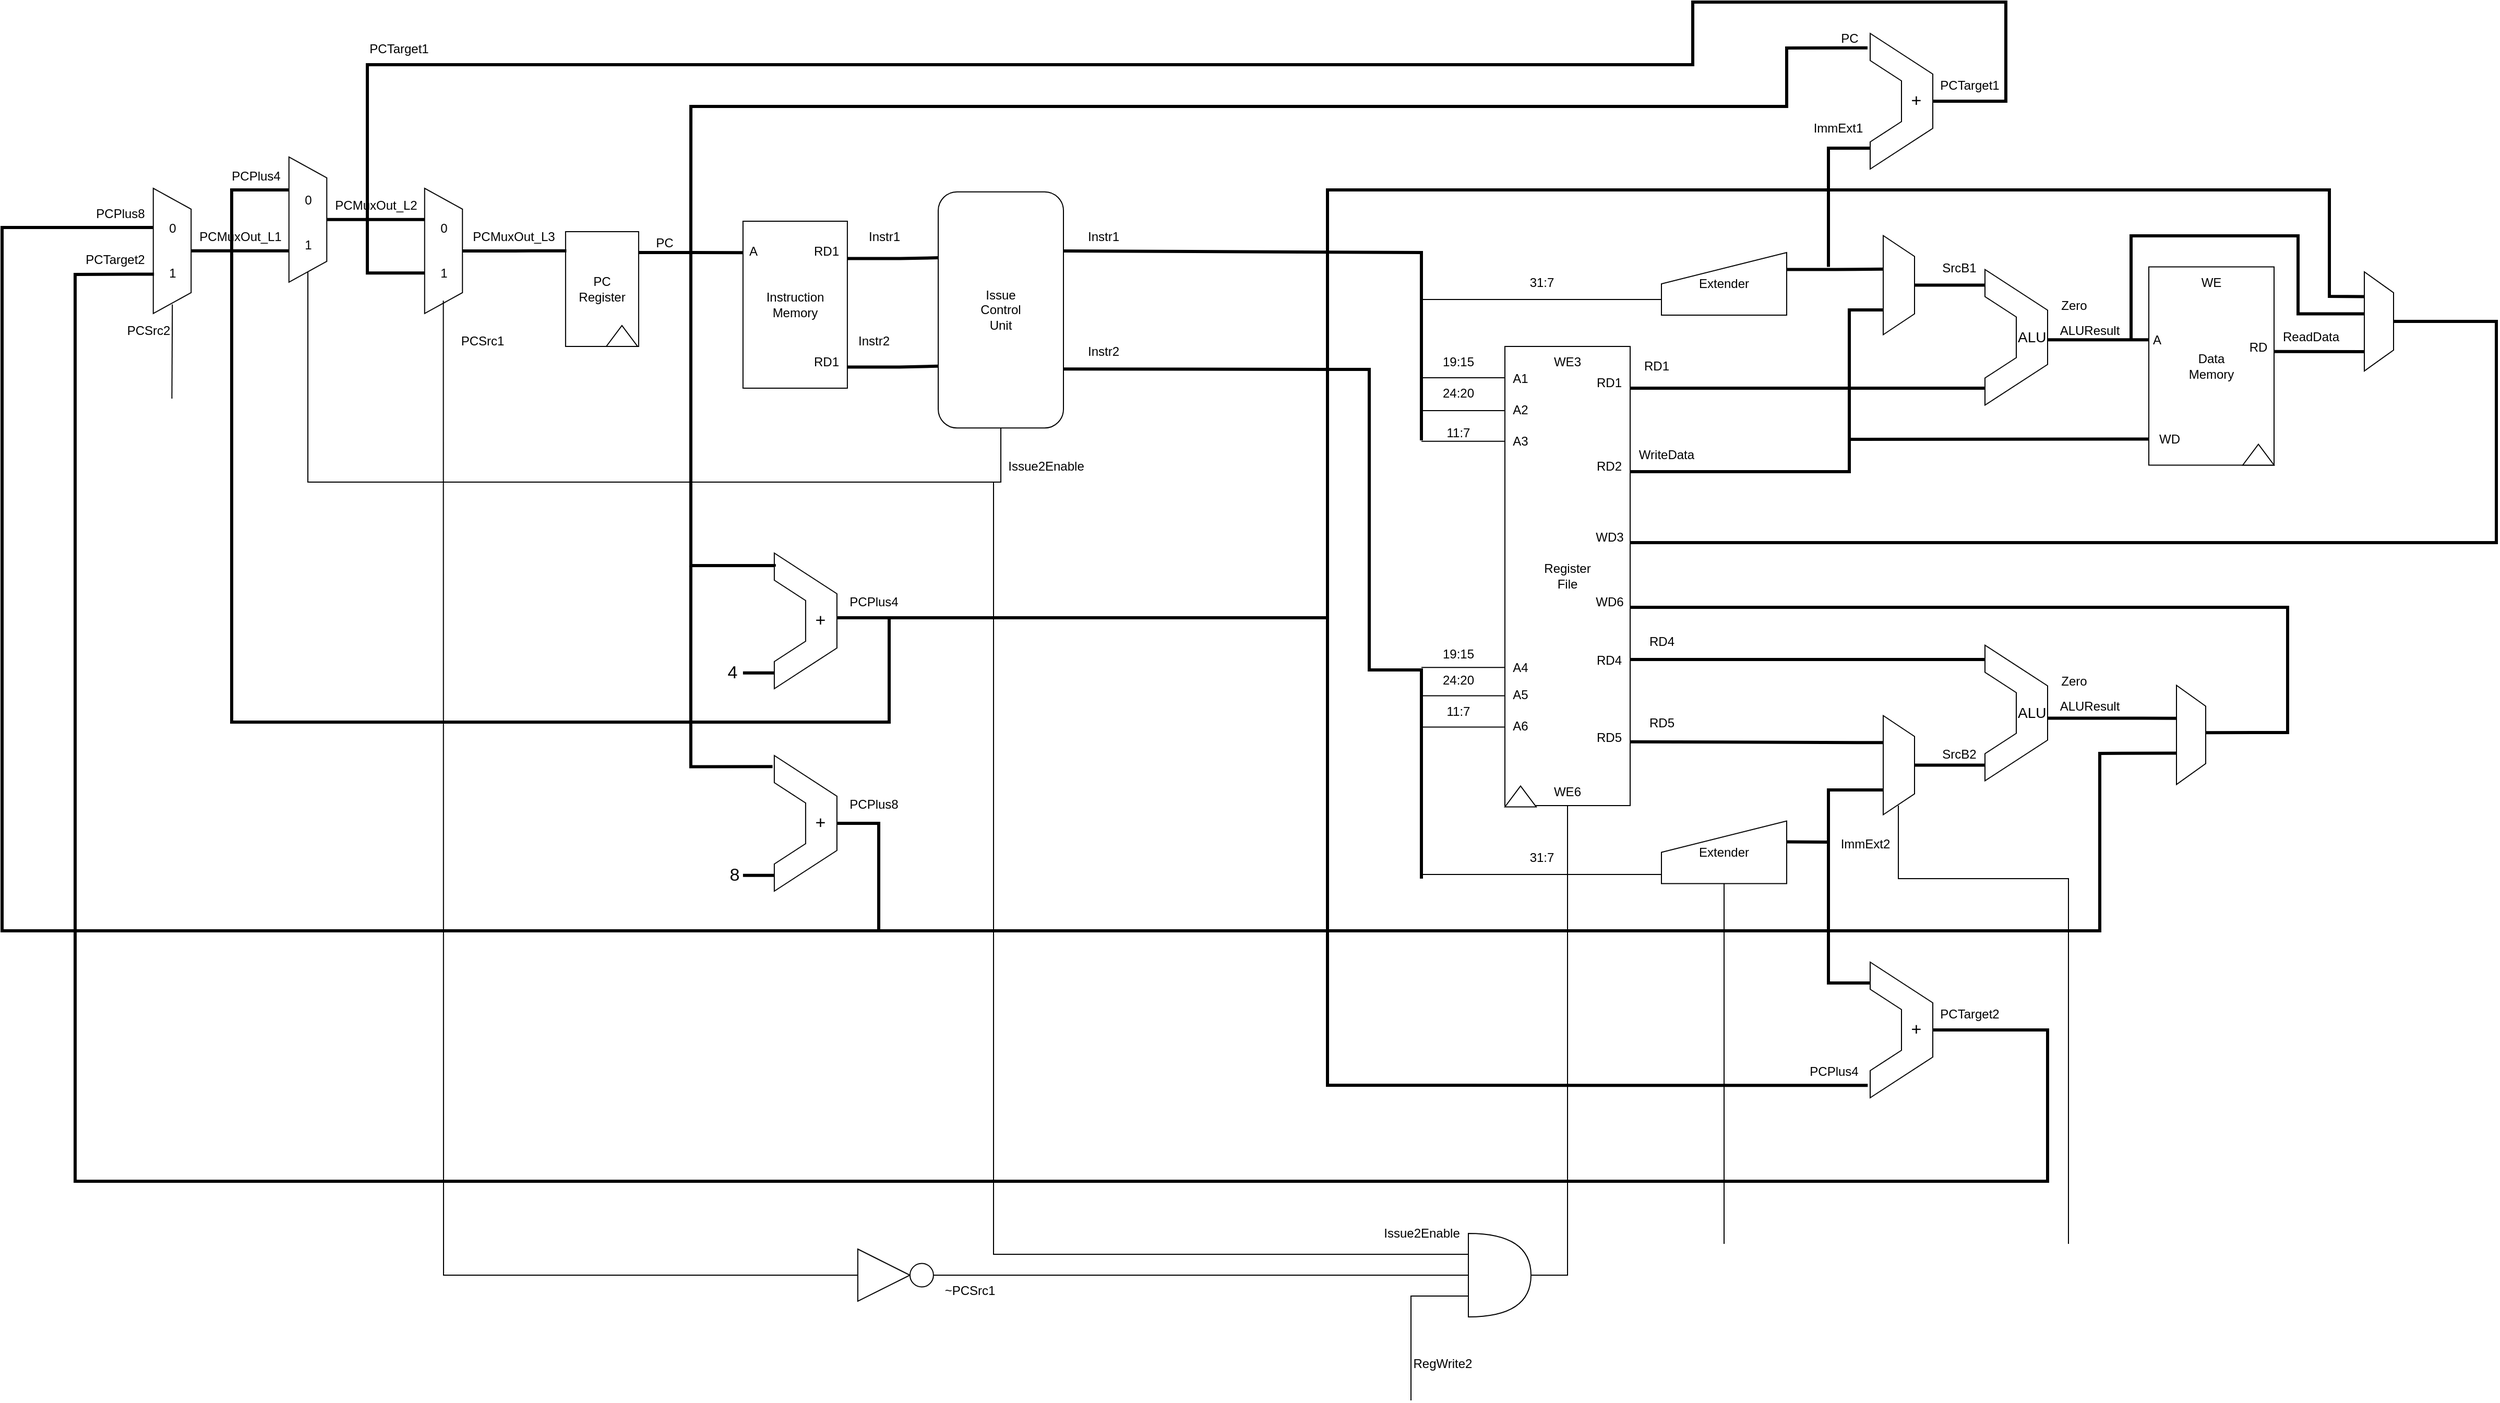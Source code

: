 <mxfile version="23.0.1" type="device">
  <diagram name="Page-1" id="-d8JDkyyJbdP6G4lQLtd">
    <mxGraphModel dx="5244" dy="1610" grid="1" gridSize="10" guides="1" tooltips="1" connect="1" arrows="1" fold="1" page="1" pageScale="1" pageWidth="827" pageHeight="1169" math="0" shadow="0">
      <root>
        <mxCell id="0" />
        <mxCell id="1" parent="0" />
        <mxCell id="pqKyCdqcijLwKparUM79-2" value="Instruction&lt;br style=&quot;border-color: var(--border-color);&quot;&gt;Memory" style="rounded=0;whiteSpace=wrap;html=1;movable=1;resizable=1;rotatable=1;deletable=1;editable=1;locked=0;connectable=1;" parent="1" vertex="1">
          <mxGeometry x="-600.06" y="270" width="100" height="160" as="geometry" />
        </mxCell>
        <mxCell id="pqKyCdqcijLwKparUM79-14" value="&lt;font style=&quot;font-size: 17px;&quot;&gt;&amp;nbsp; &amp;nbsp; &amp;nbsp; +&lt;/font&gt;" style="shape=stencil(tZXRjoIwEEW/pq+bQsPq6wb1PyqOS2NtSdvV3b93oGCs0I0IJISkc7mHIb1DCcttySsgKS0J25A0TSjFO66vT2tuKyicL164EXwvwSvWGX2Cqzi4liFUCUa4WmVbQr/wmfpieaGVQojQygbKg44wLhR66a+Hta//C1YV8s/gwLRNNtXd68yPbAFqskSnIbPre95OZ6KGvSaL7NQ81ORNJsuxEgsxy/e8OH0b/aMOfVdUO2oDA8JdFlL6AYt9YMXruesJnXzWF/h/moawnVsK9eC+/wxaP5sKWI0FPGWMTvOvx9qz0P+ZTfOzsf7Q/sL+FVLbaHKwHgkPHguDmWs8vcQ2VX+ONIUb);whiteSpace=wrap;html=1;" parent="1" vertex="1">
          <mxGeometry x="-570.06" y="588" width="60" height="130" as="geometry" />
        </mxCell>
        <mxCell id="pqKyCdqcijLwKparUM79-19" value="" style="group" parent="1" vertex="1" connectable="0">
          <mxGeometry x="-770.06" y="280" width="70" height="120" as="geometry" />
        </mxCell>
        <mxCell id="pqKyCdqcijLwKparUM79-4" value="PC&lt;br&gt;Register" style="rounded=0;whiteSpace=wrap;html=1;movable=1;resizable=1;rotatable=1;deletable=1;editable=1;locked=0;connectable=1;" parent="pqKyCdqcijLwKparUM79-19" vertex="1">
          <mxGeometry width="70" height="110" as="geometry" />
        </mxCell>
        <mxCell id="6ZzgKOErrP5oYCzK0KQO-4" value="" style="triangle;whiteSpace=wrap;html=1;rotation=-90;" parent="pqKyCdqcijLwKparUM79-19" vertex="1">
          <mxGeometry x="44" y="85" width="20" height="30" as="geometry" />
        </mxCell>
        <mxCell id="pqKyCdqcijLwKparUM79-21" value="" style="edgeStyle=segmentEdgeStyle;endArrow=none;html=1;curved=0;rounded=0;endSize=8;startSize=8;endFill=0;strokeWidth=3;entryX=0;entryY=0.1;entryDx=0;entryDy=0;entryPerimeter=0;" parent="1" target="pqKyCdqcijLwKparUM79-14" edge="1">
          <mxGeometry width="50" height="50" relative="1" as="geometry">
            <mxPoint x="-700.06" y="300" as="sourcePoint" />
            <mxPoint x="-580.06" y="480" as="targetPoint" />
            <Array as="points">
              <mxPoint x="-700.06" y="300" />
              <mxPoint x="-650.06" y="300" />
              <mxPoint x="-650.06" y="600" />
              <mxPoint x="-570.06" y="600" />
            </Array>
          </mxGeometry>
        </mxCell>
        <mxCell id="pqKyCdqcijLwKparUM79-23" value="&lt;font style=&quot;font-size: 17px;&quot;&gt;4&lt;/font&gt;" style="text;html=1;strokeColor=none;fillColor=none;align=center;verticalAlign=middle;whiteSpace=wrap;rounded=0;" parent="1" vertex="1">
          <mxGeometry x="-640.06" y="688" width="60" height="30" as="geometry" />
        </mxCell>
        <mxCell id="pqKyCdqcijLwKparUM79-25" value="" style="edgeStyle=segmentEdgeStyle;endArrow=none;html=1;curved=0;rounded=0;endSize=8;startSize=8;endFill=0;strokeWidth=3;" parent="1" edge="1">
          <mxGeometry width="50" height="50" relative="1" as="geometry">
            <mxPoint x="-600.06" y="702.86" as="sourcePoint" />
            <mxPoint x="-570.06" y="702.86" as="targetPoint" />
            <Array as="points">
              <mxPoint x="-570.06" y="702.86" />
            </Array>
          </mxGeometry>
        </mxCell>
        <mxCell id="pqKyCdqcijLwKparUM79-33" value="" style="edgeStyle=segmentEdgeStyle;endArrow=none;html=1;curved=0;rounded=0;endSize=8;startSize=8;strokeWidth=3;endFill=0;entryX=0.067;entryY=0.177;entryDx=0;entryDy=0;entryPerimeter=0;" parent="1" source="pqKyCdqcijLwKparUM79-14" target="kmD2kSmIw5DQ0OwgYXNQ-9" edge="1">
          <mxGeometry width="50" height="50" relative="1" as="geometry">
            <mxPoint x="-510.06" y="588" as="sourcePoint" />
            <mxPoint x="-1090" y="240" as="targetPoint" />
            <Array as="points">
              <mxPoint x="-460" y="650" />
              <mxPoint x="-460" y="750" />
              <mxPoint x="-1090" y="750" />
              <mxPoint x="-1090" y="240" />
            </Array>
          </mxGeometry>
        </mxCell>
        <mxCell id="pqKyCdqcijLwKparUM79-35" value="PCPlus4" style="text;html=1;align=center;verticalAlign=middle;resizable=0;points=[];autosize=1;strokeColor=none;fillColor=none;" parent="1" vertex="1">
          <mxGeometry x="-510.06" y="620" width="70" height="30" as="geometry" />
        </mxCell>
        <mxCell id="pqKyCdqcijLwKparUM79-66" value="" style="endArrow=none;html=1;rounded=0;edgeStyle=orthogonalEdgeStyle;entryX=0;entryY=0.188;entryDx=0;entryDy=0;entryPerimeter=0;strokeWidth=3;endFill=0;" parent="1" target="pqKyCdqcijLwKparUM79-2" edge="1">
          <mxGeometry width="50" height="50" relative="1" as="geometry">
            <mxPoint x="-650.06" y="300" as="sourcePoint" />
            <mxPoint x="-600.06" y="250" as="targetPoint" />
            <Array as="points">
              <mxPoint x="-600.06" y="300" />
            </Array>
          </mxGeometry>
        </mxCell>
        <mxCell id="pqKyCdqcijLwKparUM79-67" value="A" style="text;html=1;strokeColor=none;fillColor=none;align=center;verticalAlign=middle;whiteSpace=wrap;rounded=0;" parent="1" vertex="1">
          <mxGeometry x="-600.06" y="283.75" width="20" height="30" as="geometry" />
        </mxCell>
        <mxCell id="pqKyCdqcijLwKparUM79-70" value="RD1" style="text;html=1;strokeColor=none;fillColor=none;align=center;verticalAlign=middle;whiteSpace=wrap;rounded=0;" parent="1" vertex="1">
          <mxGeometry x="-540.06" y="283.75" width="40" height="30" as="geometry" />
        </mxCell>
        <mxCell id="pqKyCdqcijLwKparUM79-72" value="Instr1" style="text;html=1;align=center;verticalAlign=middle;resizable=0;points=[];autosize=1;strokeColor=none;fillColor=none;" parent="1" vertex="1">
          <mxGeometry x="-490.06" y="270" width="50" height="30" as="geometry" />
        </mxCell>
        <mxCell id="pqKyCdqcijLwKparUM79-15" value="PC" style="text;html=1;strokeColor=none;fillColor=none;align=center;verticalAlign=middle;whiteSpace=wrap;rounded=0;movable=1;resizable=1;rotatable=1;deletable=1;editable=1;locked=0;connectable=1;" parent="1" vertex="1">
          <mxGeometry x="-690.06" y="276.25" width="30" height="30" as="geometry" />
        </mxCell>
        <mxCell id="mD6Y1HiL43RDxldO9E73-1" value="&lt;font style=&quot;font-size: 17px;&quot;&gt;&amp;nbsp; &amp;nbsp; &amp;nbsp; +&lt;/font&gt;" style="shape=stencil(tZXRjoIwEEW/pq+bQsPq6wb1PyqOS2NtSdvV3b93oGCs0I0IJISkc7mHIb1DCcttySsgKS0J25A0TSjFO66vT2tuKyicL164EXwvwSvWGX2Cqzi4liFUCUa4WmVbQr/wmfpieaGVQojQygbKg44wLhR66a+Hta//C1YV8s/gwLRNNtXd68yPbAFqskSnIbPre95OZ6KGvSaL7NQ81ORNJsuxEgsxy/e8OH0b/aMOfVdUO2oDA8JdFlL6AYt9YMXruesJnXzWF/h/moawnVsK9eC+/wxaP5sKWI0FPGWMTvOvx9qz0P+ZTfOzsf7Q/sL+FVLbaHKwHgkPHguDmWs8vcQ2VX+ONIUb);whiteSpace=wrap;html=1;" parent="1" vertex="1">
          <mxGeometry x="-570.06" y="782" width="60" height="130" as="geometry" />
        </mxCell>
        <mxCell id="mD6Y1HiL43RDxldO9E73-2" value="" style="edgeStyle=segmentEdgeStyle;endArrow=none;html=1;curved=0;rounded=0;endSize=8;startSize=8;endFill=0;strokeWidth=3;" parent="1" edge="1">
          <mxGeometry width="50" height="50" relative="1" as="geometry">
            <mxPoint x="-600.06" y="896.86" as="sourcePoint" />
            <mxPoint x="-570.06" y="896.86" as="targetPoint" />
            <Array as="points">
              <mxPoint x="-570.06" y="896.86" />
            </Array>
          </mxGeometry>
        </mxCell>
        <mxCell id="mD6Y1HiL43RDxldO9E73-3" value="PCPlus8" style="text;html=1;align=center;verticalAlign=middle;resizable=0;points=[];autosize=1;strokeColor=none;fillColor=none;" parent="1" vertex="1">
          <mxGeometry x="-510.06" y="814" width="70" height="30" as="geometry" />
        </mxCell>
        <mxCell id="mD6Y1HiL43RDxldO9E73-4" value="&lt;font style=&quot;font-size: 17px;&quot;&gt;8&lt;br&gt;&lt;/font&gt;" style="text;html=1;strokeColor=none;fillColor=none;align=center;verticalAlign=middle;whiteSpace=wrap;rounded=0;" parent="1" vertex="1">
          <mxGeometry x="-638.06" y="882" width="60" height="30" as="geometry" />
        </mxCell>
        <mxCell id="mD6Y1HiL43RDxldO9E73-5" value="" style="endArrow=none;html=1;rounded=0;edgeStyle=orthogonalEdgeStyle;exitX=1;exitY=0.5;exitDx=0;exitDy=0;strokeWidth=3;endFill=0;entryX=-0.083;entryY=0.482;entryDx=0;entryDy=0;entryPerimeter=0;" parent="1" source="mD6Y1HiL43RDxldO9E73-1" target="kmD2kSmIw5DQ0OwgYXNQ-11" edge="1">
          <mxGeometry width="50" height="50" relative="1" as="geometry">
            <mxPoint x="-460.06" y="940" as="sourcePoint" />
            <mxPoint x="-960" y="560" as="targetPoint" />
            <Array as="points">
              <mxPoint x="-470" y="847" />
              <mxPoint x="-470" y="950" />
              <mxPoint x="-1310" y="950" />
              <mxPoint x="-1310" y="276" />
            </Array>
          </mxGeometry>
        </mxCell>
        <mxCell id="mD6Y1HiL43RDxldO9E73-6" value="" style="endArrow=none;html=1;rounded=0;edgeStyle=orthogonalEdgeStyle;entryX=-0.028;entryY=0.082;entryDx=0;entryDy=0;entryPerimeter=0;endFill=0;strokeWidth=3;" parent="1" target="mD6Y1HiL43RDxldO9E73-1" edge="1">
          <mxGeometry width="50" height="50" relative="1" as="geometry">
            <mxPoint x="-650.06" y="600" as="sourcePoint" />
            <mxPoint x="-660.56" y="650" as="targetPoint" />
            <Array as="points">
              <mxPoint x="-650.06" y="701" />
              <mxPoint x="-650.06" y="793" />
            </Array>
          </mxGeometry>
        </mxCell>
        <mxCell id="mD6Y1HiL43RDxldO9E73-10" value="RD1" style="text;html=1;strokeColor=none;fillColor=none;align=center;verticalAlign=middle;whiteSpace=wrap;rounded=0;" parent="1" vertex="1">
          <mxGeometry x="-540.06" y="390" width="40" height="30" as="geometry" />
        </mxCell>
        <mxCell id="mD6Y1HiL43RDxldO9E73-11" value="Issue&lt;br&gt;Control&lt;br&gt;Unit" style="rounded=1;whiteSpace=wrap;html=1;" parent="1" vertex="1">
          <mxGeometry x="-413" y="241.88" width="120" height="226.25" as="geometry" />
        </mxCell>
        <mxCell id="mD6Y1HiL43RDxldO9E73-12" value="" style="endArrow=none;html=1;rounded=0;edgeStyle=orthogonalEdgeStyle;endFill=0;strokeWidth=3;exitX=1;exitY=0.5;exitDx=0;exitDy=0;entryX=-0.091;entryY=0.476;entryDx=0;entryDy=0;entryPerimeter=0;" parent="1" source="McoKHCdC2h_daNFeaJf2-11" target="kmD2kSmIw5DQ0OwgYXNQ-8" edge="1">
          <mxGeometry width="50" height="50" relative="1" as="geometry">
            <mxPoint x="-80" y="120" as="sourcePoint" />
            <mxPoint x="-960" y="120" as="targetPoint" />
            <Array as="points">
              <mxPoint x="610" y="155" />
              <mxPoint x="610" y="60" />
              <mxPoint x="310" y="60" />
              <mxPoint x="310" y="120" />
              <mxPoint x="-960" y="120" />
              <mxPoint x="-960" y="320" />
            </Array>
          </mxGeometry>
        </mxCell>
        <mxCell id="mD6Y1HiL43RDxldO9E73-14" value="Instr2" style="text;html=1;align=center;verticalAlign=middle;resizable=0;points=[];autosize=1;strokeColor=none;fillColor=none;" parent="1" vertex="1">
          <mxGeometry x="-500.06" y="370" width="50" height="30" as="geometry" />
        </mxCell>
        <mxCell id="mD6Y1HiL43RDxldO9E73-15" value="" style="endArrow=none;html=1;rounded=0;edgeStyle=orthogonalEdgeStyle;entryX=-0.004;entryY=0.738;entryDx=0;entryDy=0;entryPerimeter=0;strokeWidth=3;endFill=0;" parent="1" target="mD6Y1HiL43RDxldO9E73-11" edge="1">
          <mxGeometry width="50" height="50" relative="1" as="geometry">
            <mxPoint x="-500.54" y="409.76" as="sourcePoint" />
            <mxPoint x="-450.54" y="359.76" as="targetPoint" />
            <Array as="points">
              <mxPoint x="-450" y="410" />
            </Array>
          </mxGeometry>
        </mxCell>
        <mxCell id="mD6Y1HiL43RDxldO9E73-16" value="" style="endArrow=none;html=1;rounded=0;edgeStyle=orthogonalEdgeStyle;entryX=-0.004;entryY=0.738;entryDx=0;entryDy=0;entryPerimeter=0;strokeWidth=3;endFill=0;" parent="1" edge="1">
          <mxGeometry width="50" height="50" relative="1" as="geometry">
            <mxPoint x="-500.06" y="305.76" as="sourcePoint" />
            <mxPoint x="-412.52" y="305" as="targetPoint" />
            <Array as="points">
              <mxPoint x="-449.52" y="306" />
            </Array>
          </mxGeometry>
        </mxCell>
        <mxCell id="mD6Y1HiL43RDxldO9E73-25" value="Register&lt;br&gt;File" style="rounded=0;whiteSpace=wrap;html=1;" parent="1" vertex="1">
          <mxGeometry x="130" y="390" width="120" height="440" as="geometry" />
        </mxCell>
        <mxCell id="mD6Y1HiL43RDxldO9E73-26" value="" style="triangle;whiteSpace=wrap;html=1;rotation=-90;" parent="1" vertex="1">
          <mxGeometry x="135" y="806.25" width="20" height="30" as="geometry" />
        </mxCell>
        <mxCell id="mD6Y1HiL43RDxldO9E73-27" value="RD1" style="text;html=1;strokeColor=none;fillColor=none;align=center;verticalAlign=middle;whiteSpace=wrap;rounded=0;" parent="1" vertex="1">
          <mxGeometry x="205" y="410" width="50" height="30" as="geometry" />
        </mxCell>
        <mxCell id="mD6Y1HiL43RDxldO9E73-28" value="RD2" style="text;html=1;strokeColor=none;fillColor=none;align=center;verticalAlign=middle;whiteSpace=wrap;rounded=0;" parent="1" vertex="1">
          <mxGeometry x="205" y="490" width="50" height="30" as="geometry" />
        </mxCell>
        <mxCell id="mD6Y1HiL43RDxldO9E73-29" value="WE3" style="text;html=1;strokeColor=none;fillColor=none;align=center;verticalAlign=middle;whiteSpace=wrap;rounded=0;" parent="1" vertex="1">
          <mxGeometry x="160" y="390" width="60" height="30" as="geometry" />
        </mxCell>
        <mxCell id="mD6Y1HiL43RDxldO9E73-30" value="A1" style="text;html=1;strokeColor=none;fillColor=none;align=center;verticalAlign=middle;whiteSpace=wrap;rounded=0;" parent="1" vertex="1">
          <mxGeometry x="130" y="406" width="30" height="30" as="geometry" />
        </mxCell>
        <mxCell id="mD6Y1HiL43RDxldO9E73-31" value="A2" style="text;html=1;strokeColor=none;fillColor=none;align=center;verticalAlign=middle;whiteSpace=wrap;rounded=0;" parent="1" vertex="1">
          <mxGeometry x="130" y="436" width="30" height="30" as="geometry" />
        </mxCell>
        <mxCell id="mD6Y1HiL43RDxldO9E73-32" value="A3" style="text;html=1;strokeColor=none;fillColor=none;align=center;verticalAlign=middle;whiteSpace=wrap;rounded=0;" parent="1" vertex="1">
          <mxGeometry x="130" y="466" width="30" height="30" as="geometry" />
        </mxCell>
        <mxCell id="mD6Y1HiL43RDxldO9E73-33" value="A4" style="text;html=1;strokeColor=none;fillColor=none;align=center;verticalAlign=middle;whiteSpace=wrap;rounded=0;" parent="1" vertex="1">
          <mxGeometry x="130" y="682.88" width="30" height="30" as="geometry" />
        </mxCell>
        <mxCell id="mD6Y1HiL43RDxldO9E73-34" value="A5" style="text;html=1;strokeColor=none;fillColor=none;align=center;verticalAlign=middle;whiteSpace=wrap;rounded=0;" parent="1" vertex="1">
          <mxGeometry x="130" y="708.88" width="30" height="30" as="geometry" />
        </mxCell>
        <mxCell id="mD6Y1HiL43RDxldO9E73-35" value="A6" style="text;html=1;strokeColor=none;fillColor=none;align=center;verticalAlign=middle;whiteSpace=wrap;rounded=0;" parent="1" vertex="1">
          <mxGeometry x="130" y="738.88" width="30" height="30" as="geometry" />
        </mxCell>
        <mxCell id="mD6Y1HiL43RDxldO9E73-37" value="RD4" style="text;html=1;strokeColor=none;fillColor=none;align=center;verticalAlign=middle;whiteSpace=wrap;rounded=0;" parent="1" vertex="1">
          <mxGeometry x="205" y="676.25" width="50" height="30" as="geometry" />
        </mxCell>
        <mxCell id="mD6Y1HiL43RDxldO9E73-38" value="RD5" style="text;html=1;strokeColor=none;fillColor=none;align=center;verticalAlign=middle;whiteSpace=wrap;rounded=0;" parent="1" vertex="1">
          <mxGeometry x="205" y="750" width="50" height="30" as="geometry" />
        </mxCell>
        <mxCell id="mD6Y1HiL43RDxldO9E73-41" value="Instr1" style="text;html=1;align=center;verticalAlign=middle;resizable=0;points=[];autosize=1;strokeColor=none;fillColor=none;" parent="1" vertex="1">
          <mxGeometry x="-280.0" y="270" width="50" height="30" as="geometry" />
        </mxCell>
        <mxCell id="mD6Y1HiL43RDxldO9E73-42" value="Instr2" style="text;html=1;align=center;verticalAlign=middle;resizable=0;points=[];autosize=1;strokeColor=none;fillColor=none;" parent="1" vertex="1">
          <mxGeometry x="-280.0" y="380" width="50" height="30" as="geometry" />
        </mxCell>
        <mxCell id="BCcBlVLc_U1ke10MkRPn-1" value="" style="endArrow=none;html=1;rounded=0;exitX=0;exitY=0.5;exitDx=0;exitDy=0;endFill=0;" parent="1" edge="1">
          <mxGeometry width="50" height="50" relative="1" as="geometry">
            <mxPoint x="130" y="480.88" as="sourcePoint" />
            <mxPoint x="50" y="480.88" as="targetPoint" />
          </mxGeometry>
        </mxCell>
        <mxCell id="BCcBlVLc_U1ke10MkRPn-2" value="" style="endArrow=none;html=1;rounded=0;exitX=0;exitY=0.5;exitDx=0;exitDy=0;endFill=0;" parent="1" edge="1">
          <mxGeometry width="50" height="50" relative="1" as="geometry">
            <mxPoint x="130" y="451.46" as="sourcePoint" />
            <mxPoint x="50" y="451.46" as="targetPoint" />
          </mxGeometry>
        </mxCell>
        <mxCell id="BCcBlVLc_U1ke10MkRPn-3" value="" style="endArrow=none;html=1;rounded=0;exitX=0;exitY=0.5;exitDx=0;exitDy=0;endFill=0;" parent="1" edge="1">
          <mxGeometry width="50" height="50" relative="1" as="geometry">
            <mxPoint x="130" y="420" as="sourcePoint" />
            <mxPoint x="50" y="420" as="targetPoint" />
          </mxGeometry>
        </mxCell>
        <mxCell id="BCcBlVLc_U1ke10MkRPn-4" value="" style="endArrow=none;html=1;rounded=0;exitX=0;exitY=0.5;exitDx=0;exitDy=0;endFill=0;" parent="1" edge="1">
          <mxGeometry width="50" height="50" relative="1" as="geometry">
            <mxPoint x="130" y="754.75" as="sourcePoint" />
            <mxPoint x="50" y="754.75" as="targetPoint" />
          </mxGeometry>
        </mxCell>
        <mxCell id="BCcBlVLc_U1ke10MkRPn-5" value="" style="endArrow=none;html=1;rounded=0;exitX=0;exitY=0.5;exitDx=0;exitDy=0;endFill=0;" parent="1" edge="1">
          <mxGeometry width="50" height="50" relative="1" as="geometry">
            <mxPoint x="130" y="724.75" as="sourcePoint" />
            <mxPoint x="50" y="724.75" as="targetPoint" />
          </mxGeometry>
        </mxCell>
        <mxCell id="BCcBlVLc_U1ke10MkRPn-6" value="" style="endArrow=none;html=1;rounded=0;exitX=0;exitY=0.5;exitDx=0;exitDy=0;endFill=0;" parent="1" edge="1">
          <mxGeometry width="50" height="50" relative="1" as="geometry">
            <mxPoint x="130" y="697.59" as="sourcePoint" />
            <mxPoint x="50" y="697.59" as="targetPoint" />
          </mxGeometry>
        </mxCell>
        <mxCell id="BCcBlVLc_U1ke10MkRPn-7" value="11:7" style="text;html=1;align=center;verticalAlign=middle;resizable=0;points=[];autosize=1;strokeColor=none;fillColor=none;" parent="1" vertex="1">
          <mxGeometry x="60" y="458" width="50" height="30" as="geometry" />
        </mxCell>
        <mxCell id="BCcBlVLc_U1ke10MkRPn-8" value="11:7" style="text;html=1;align=center;verticalAlign=middle;resizable=0;points=[];autosize=1;strokeColor=none;fillColor=none;" parent="1" vertex="1">
          <mxGeometry x="60" y="724.75" width="50" height="30" as="geometry" />
        </mxCell>
        <mxCell id="BCcBlVLc_U1ke10MkRPn-9" value="19:15" style="text;html=1;align=center;verticalAlign=middle;resizable=0;points=[];autosize=1;strokeColor=none;fillColor=none;" parent="1" vertex="1">
          <mxGeometry x="60" y="390" width="50" height="30" as="geometry" />
        </mxCell>
        <mxCell id="BCcBlVLc_U1ke10MkRPn-10" value="19:15" style="text;html=1;align=center;verticalAlign=middle;resizable=0;points=[];autosize=1;strokeColor=none;fillColor=none;" parent="1" vertex="1">
          <mxGeometry x="60" y="670.25" width="50" height="30" as="geometry" />
        </mxCell>
        <mxCell id="BCcBlVLc_U1ke10MkRPn-11" value="24:20" style="text;html=1;align=center;verticalAlign=middle;resizable=0;points=[];autosize=1;strokeColor=none;fillColor=none;" parent="1" vertex="1">
          <mxGeometry x="60" y="420" width="50" height="30" as="geometry" />
        </mxCell>
        <mxCell id="BCcBlVLc_U1ke10MkRPn-12" value="24:20" style="text;html=1;align=center;verticalAlign=middle;resizable=0;points=[];autosize=1;strokeColor=none;fillColor=none;" parent="1" vertex="1">
          <mxGeometry x="60" y="694.75" width="50" height="30" as="geometry" />
        </mxCell>
        <mxCell id="BCcBlVLc_U1ke10MkRPn-46" value="" style="edgeStyle=orthogonalEdgeStyle;rounded=0;orthogonalLoop=1;jettySize=auto;html=1;entryX=0.338;entryY=0.972;entryDx=0;entryDy=0;entryPerimeter=0;strokeWidth=3;endArrow=none;endFill=0;" parent="1" target="BCcBlVLc_U1ke10MkRPn-40" edge="1">
          <mxGeometry relative="1" as="geometry">
            <mxPoint x="400" y="316.25" as="sourcePoint" />
            <mxPoint x="490" y="320" as="targetPoint" />
            <Array as="points">
              <mxPoint x="447" y="316" />
            </Array>
          </mxGeometry>
        </mxCell>
        <mxCell id="BCcBlVLc_U1ke10MkRPn-13" value="Extender" style="shape=manualInput;whiteSpace=wrap;html=1;" parent="1" vertex="1">
          <mxGeometry x="280" y="300" width="120" height="60" as="geometry" />
        </mxCell>
        <mxCell id="BCcBlVLc_U1ke10MkRPn-14" value="Extender" style="shape=manualInput;whiteSpace=wrap;html=1;" parent="1" vertex="1">
          <mxGeometry x="280" y="844.75" width="120" height="60" as="geometry" />
        </mxCell>
        <mxCell id="BCcBlVLc_U1ke10MkRPn-15" value="" style="endArrow=none;html=1;rounded=0;exitX=1;exitY=0.25;exitDx=0;exitDy=0;endFill=0;strokeWidth=3;" parent="1" source="mD6Y1HiL43RDxldO9E73-11" edge="1">
          <mxGeometry width="50" height="50" relative="1" as="geometry">
            <mxPoint x="-70" y="440" as="sourcePoint" />
            <mxPoint x="50" y="480" as="targetPoint" />
            <Array as="points">
              <mxPoint x="50" y="300" />
            </Array>
          </mxGeometry>
        </mxCell>
        <mxCell id="BCcBlVLc_U1ke10MkRPn-16" value="" style="endArrow=none;html=1;rounded=0;entryX=0;entryY=0.75;entryDx=0;entryDy=0;endFill=0;" parent="1" target="BCcBlVLc_U1ke10MkRPn-13" edge="1">
          <mxGeometry width="50" height="50" relative="1" as="geometry">
            <mxPoint x="50" y="345" as="sourcePoint" />
            <mxPoint x="100" y="300" as="targetPoint" />
          </mxGeometry>
        </mxCell>
        <mxCell id="BCcBlVLc_U1ke10MkRPn-17" value="31:7" style="text;html=1;align=center;verticalAlign=middle;resizable=0;points=[];autosize=1;strokeColor=none;fillColor=none;" parent="1" vertex="1">
          <mxGeometry x="140" y="313.75" width="50" height="30" as="geometry" />
        </mxCell>
        <mxCell id="BCcBlVLc_U1ke10MkRPn-18" value="" style="endArrow=none;html=1;rounded=0;entryX=0;entryY=0.75;entryDx=0;entryDy=0;endFill=0;" parent="1" edge="1">
          <mxGeometry width="50" height="50" relative="1" as="geometry">
            <mxPoint x="50" y="896" as="sourcePoint" />
            <mxPoint x="280" y="896" as="targetPoint" />
          </mxGeometry>
        </mxCell>
        <mxCell id="BCcBlVLc_U1ke10MkRPn-19" value="31:7" style="text;html=1;align=center;verticalAlign=middle;resizable=0;points=[];autosize=1;strokeColor=none;fillColor=none;" parent="1" vertex="1">
          <mxGeometry x="140" y="864.75" width="50" height="30" as="geometry" />
        </mxCell>
        <mxCell id="BCcBlVLc_U1ke10MkRPn-20" value="" style="endArrow=none;html=1;rounded=0;exitX=1;exitY=0.75;exitDx=0;exitDy=0;endFill=0;strokeWidth=3;" parent="1" source="mD6Y1HiL43RDxldO9E73-11" edge="1">
          <mxGeometry width="50" height="50" relative="1" as="geometry">
            <mxPoint x="-50" y="660" as="sourcePoint" />
            <mxPoint x="50" y="900" as="targetPoint" />
            <Array as="points">
              <mxPoint y="412" />
              <mxPoint y="700" />
              <mxPoint x="50" y="700" />
            </Array>
          </mxGeometry>
        </mxCell>
        <mxCell id="BCcBlVLc_U1ke10MkRPn-21" value="&lt;font style=&quot;font-size: 14px;&quot;&gt;&amp;nbsp; &amp;nbsp; &amp;nbsp; &amp;nbsp; ALU&lt;/font&gt;" style="shape=stencil(tZXRjoIwEEW/pq+bQsPq6wb1PyqOS2NtSdvV3b93oGCs0I0IJISkc7mHIb1DCcttySsgKS0J25A0TSjFO66vT2tuKyicL164EXwvwSvWGX2Cqzi4liFUCUa4WmVbQr/wmfpieaGVQojQygbKg44wLhR66a+Hta//C1YV8s/gwLRNNtXd68yPbAFqskSnIbPre95OZ6KGvSaL7NQ81ORNJsuxEgsxy/e8OH0b/aMOfVdUO2oDA8JdFlL6AYt9YMXruesJnXzWF/h/moawnVsK9eC+/wxaP5sKWI0FPGWMTvOvx9qz0P+ZTfOzsf7Q/sL+FVLbaHKwHgkPHguDmWs8vcQ2VX+ONIUb);whiteSpace=wrap;html=1;movable=1;resizable=1;rotatable=1;deletable=1;editable=1;locked=0;connectable=1;" parent="1" vertex="1">
          <mxGeometry x="590" y="316.25" width="60" height="130" as="geometry" />
        </mxCell>
        <mxCell id="BCcBlVLc_U1ke10MkRPn-25" value="SrcB1" style="text;html=1;align=center;verticalAlign=middle;resizable=1;points=[];autosize=1;strokeColor=none;fillColor=none;movable=1;rotatable=1;deletable=1;editable=1;locked=0;connectable=1;" parent="1" vertex="1">
          <mxGeometry x="535" y="300" width="60" height="30" as="geometry" />
        </mxCell>
        <mxCell id="BCcBlVLc_U1ke10MkRPn-28" value="" style="endArrow=none;html=1;rounded=0;edgeStyle=orthogonalEdgeStyle;strokeWidth=3;endFill=0;movable=1;resizable=1;rotatable=1;deletable=1;editable=1;locked=0;connectable=1;" parent="1" edge="1">
          <mxGeometry width="50" height="50" relative="1" as="geometry">
            <mxPoint x="650" y="383.64" as="sourcePoint" />
            <mxPoint x="747" y="383.64" as="targetPoint" />
            <Array as="points">
              <mxPoint x="740" y="383.64" />
              <mxPoint x="740" y="383.64" />
            </Array>
          </mxGeometry>
        </mxCell>
        <mxCell id="BCcBlVLc_U1ke10MkRPn-29" value="ALUResult" style="text;html=1;align=center;verticalAlign=middle;resizable=1;points=[];autosize=1;strokeColor=none;fillColor=none;movable=1;rotatable=1;deletable=1;editable=1;locked=0;connectable=1;" parent="1" vertex="1">
          <mxGeometry x="650" y="360" width="80" height="30" as="geometry" />
        </mxCell>
        <mxCell id="BCcBlVLc_U1ke10MkRPn-31" value="Zero" style="text;html=1;align=center;verticalAlign=middle;resizable=1;points=[];autosize=1;strokeColor=none;fillColor=none;movable=1;rotatable=1;deletable=1;editable=1;locked=0;connectable=1;" parent="1" vertex="1">
          <mxGeometry x="650" y="336.25" width="50" height="30" as="geometry" />
        </mxCell>
        <mxCell id="BCcBlVLc_U1ke10MkRPn-32" value="&lt;font style=&quot;font-size: 14px;&quot;&gt;&amp;nbsp; &amp;nbsp; &amp;nbsp; &amp;nbsp; ALU&lt;/font&gt;" style="shape=stencil(tZXRjoIwEEW/pq+bQsPq6wb1PyqOS2NtSdvV3b93oGCs0I0IJISkc7mHIb1DCcttySsgKS0J25A0TSjFO66vT2tuKyicL164EXwvwSvWGX2Cqzi4liFUCUa4WmVbQr/wmfpieaGVQojQygbKg44wLhR66a+Hta//C1YV8s/gwLRNNtXd68yPbAFqskSnIbPre95OZ6KGvSaL7NQ81ORNJsuxEgsxy/e8OH0b/aMOfVdUO2oDA8JdFlL6AYt9YMXruesJnXzWF/h/moawnVsK9eC+/wxaP5sKWI0FPGWMTvOvx9qz0P+ZTfOzsf7Q/sL+FVLbaHKwHgkPHguDmWs8vcQ2VX+ONIUb);whiteSpace=wrap;html=1;movable=1;resizable=1;rotatable=1;deletable=1;editable=1;locked=0;connectable=1;" parent="1" vertex="1">
          <mxGeometry x="590" y="676.25" width="60" height="130" as="geometry" />
        </mxCell>
        <mxCell id="BCcBlVLc_U1ke10MkRPn-33" value="" style="shape=trapezoid;perimeter=trapezoidPerimeter;whiteSpace=wrap;html=1;fixedSize=1;rotation=90;movable=1;resizable=1;rotatable=1;deletable=1;editable=1;locked=0;connectable=1;" parent="1" vertex="1">
          <mxGeometry x="460" y="776.25" width="95" height="30" as="geometry" />
        </mxCell>
        <mxCell id="BCcBlVLc_U1ke10MkRPn-34" value="" style="endArrow=none;html=1;rounded=0;edgeStyle=orthogonalEdgeStyle;exitX=0.5;exitY=0;exitDx=0;exitDy=0;strokeWidth=3;endFill=0;movable=1;resizable=1;rotatable=1;deletable=1;editable=1;locked=0;connectable=1;" parent="1" source="BCcBlVLc_U1ke10MkRPn-33" edge="1">
          <mxGeometry width="50" height="50" relative="1" as="geometry">
            <mxPoint x="530" y="795.75" as="sourcePoint" />
            <mxPoint x="590" y="791.25" as="targetPoint" />
            <Array as="points">
              <mxPoint x="590" y="791.25" />
            </Array>
          </mxGeometry>
        </mxCell>
        <mxCell id="BCcBlVLc_U1ke10MkRPn-35" value="SrcB2" style="text;html=1;align=center;verticalAlign=middle;resizable=1;points=[];autosize=1;strokeColor=none;fillColor=none;movable=1;rotatable=1;deletable=1;editable=1;locked=0;connectable=1;" parent="1" vertex="1">
          <mxGeometry x="535" y="766.25" width="60" height="30" as="geometry" />
        </mxCell>
        <mxCell id="BCcBlVLc_U1ke10MkRPn-37" value="" style="endArrow=none;html=1;rounded=0;edgeStyle=orthogonalEdgeStyle;strokeWidth=3;endFill=0;movable=1;resizable=1;rotatable=1;deletable=1;editable=1;locked=0;connectable=1;entryX=0.333;entryY=0.999;entryDx=0;entryDy=0;entryPerimeter=0;" parent="1" target="McoKHCdC2h_daNFeaJf2-7" edge="1">
          <mxGeometry width="50" height="50" relative="1" as="geometry">
            <mxPoint x="650" y="746.25" as="sourcePoint" />
            <mxPoint x="760" y="746" as="targetPoint" />
            <Array as="points">
              <mxPoint x="740" y="746" />
            </Array>
          </mxGeometry>
        </mxCell>
        <mxCell id="BCcBlVLc_U1ke10MkRPn-38" value="ALUResult" style="text;html=1;align=center;verticalAlign=middle;resizable=1;points=[];autosize=1;strokeColor=none;fillColor=none;movable=1;rotatable=1;deletable=1;editable=1;locked=0;connectable=1;" parent="1" vertex="1">
          <mxGeometry x="650" y="720" width="80" height="30" as="geometry" />
        </mxCell>
        <mxCell id="BCcBlVLc_U1ke10MkRPn-39" value="Zero" style="text;html=1;align=center;verticalAlign=middle;resizable=1;points=[];autosize=1;strokeColor=none;fillColor=none;movable=1;rotatable=1;deletable=1;editable=1;locked=0;connectable=1;" parent="1" vertex="1">
          <mxGeometry x="650" y="696.25" width="50" height="30" as="geometry" />
        </mxCell>
        <mxCell id="BCcBlVLc_U1ke10MkRPn-40" value="" style="shape=trapezoid;perimeter=trapezoidPerimeter;whiteSpace=wrap;html=1;fixedSize=1;rotation=90;movable=1;resizable=1;rotatable=1;deletable=1;editable=1;locked=0;connectable=1;" parent="1" vertex="1">
          <mxGeometry x="460" y="316.25" width="95" height="30" as="geometry" />
        </mxCell>
        <mxCell id="BCcBlVLc_U1ke10MkRPn-41" value="" style="endArrow=none;html=1;rounded=0;edgeStyle=orthogonalEdgeStyle;exitX=0.5;exitY=0;exitDx=0;exitDy=0;strokeWidth=3;endFill=0;movable=1;resizable=1;rotatable=1;deletable=1;editable=1;locked=0;connectable=1;" parent="1" source="BCcBlVLc_U1ke10MkRPn-40" edge="1">
          <mxGeometry width="50" height="50" relative="1" as="geometry">
            <mxPoint x="530" y="335.75" as="sourcePoint" />
            <mxPoint x="590" y="331.25" as="targetPoint" />
            <Array as="points">
              <mxPoint x="590" y="331.25" />
            </Array>
          </mxGeometry>
        </mxCell>
        <mxCell id="BCcBlVLc_U1ke10MkRPn-42" value="" style="endArrow=none;html=1;rounded=0;exitX=0.9;exitY=0.667;exitDx=0;exitDy=0;exitPerimeter=0;strokeWidth=3;endFill=0;" parent="1" source="mD6Y1HiL43RDxldO9E73-27" edge="1">
          <mxGeometry width="50" height="50" relative="1" as="geometry">
            <mxPoint x="280" y="430" as="sourcePoint" />
            <mxPoint x="590" y="430" as="targetPoint" />
          </mxGeometry>
        </mxCell>
        <mxCell id="BCcBlVLc_U1ke10MkRPn-43" value="" style="endArrow=none;html=1;rounded=0;exitX=0.9;exitY=0.667;exitDx=0;exitDy=0;exitPerimeter=0;strokeWidth=3;endFill=0;" parent="1" edge="1">
          <mxGeometry width="50" height="50" relative="1" as="geometry">
            <mxPoint x="250" y="690" as="sourcePoint" />
            <mxPoint x="590" y="690" as="targetPoint" />
          </mxGeometry>
        </mxCell>
        <mxCell id="BCcBlVLc_U1ke10MkRPn-44" value="" style="endArrow=none;html=1;rounded=0;exitX=0.9;exitY=0.667;exitDx=0;exitDy=0;exitPerimeter=0;entryX=0.75;entryY=1;entryDx=0;entryDy=0;strokeWidth=3;endFill=0;" parent="1" source="mD6Y1HiL43RDxldO9E73-28" target="BCcBlVLc_U1ke10MkRPn-40" edge="1">
          <mxGeometry width="50" height="50" relative="1" as="geometry">
            <mxPoint x="270" y="510" as="sourcePoint" />
            <mxPoint x="470" y="510" as="targetPoint" />
            <Array as="points">
              <mxPoint x="460" y="510" />
              <mxPoint x="460" y="355" />
            </Array>
          </mxGeometry>
        </mxCell>
        <mxCell id="BCcBlVLc_U1ke10MkRPn-48" value="Data&lt;br&gt;Memory" style="rounded=0;whiteSpace=wrap;html=1;" parent="1" vertex="1">
          <mxGeometry x="747" y="313.75" width="120" height="190" as="geometry" />
        </mxCell>
        <mxCell id="BCcBlVLc_U1ke10MkRPn-49" value="WD" style="text;html=1;strokeColor=none;fillColor=none;align=center;verticalAlign=middle;whiteSpace=wrap;rounded=0;" parent="1" vertex="1">
          <mxGeometry x="747" y="463.75" width="40" height="30" as="geometry" />
        </mxCell>
        <mxCell id="BCcBlVLc_U1ke10MkRPn-50" value="A" style="text;html=1;strokeColor=none;fillColor=none;align=center;verticalAlign=middle;whiteSpace=wrap;rounded=0;" parent="1" vertex="1">
          <mxGeometry x="740" y="368.75" width="30" height="30" as="geometry" />
        </mxCell>
        <mxCell id="BCcBlVLc_U1ke10MkRPn-51" value="" style="triangle;whiteSpace=wrap;html=1;rotation=-90;" parent="1" vertex="1">
          <mxGeometry x="842" y="478.75" width="20" height="30" as="geometry" />
        </mxCell>
        <mxCell id="BCcBlVLc_U1ke10MkRPn-52" value="WE" style="text;html=1;strokeColor=none;fillColor=none;align=center;verticalAlign=middle;whiteSpace=wrap;rounded=0;" parent="1" vertex="1">
          <mxGeometry x="777" y="313.75" width="60" height="30" as="geometry" />
        </mxCell>
        <mxCell id="BCcBlVLc_U1ke10MkRPn-53" value="RD" style="text;html=1;strokeColor=none;fillColor=none;align=center;verticalAlign=middle;whiteSpace=wrap;rounded=0;" parent="1" vertex="1">
          <mxGeometry x="837" y="376.25" width="30" height="30" as="geometry" />
        </mxCell>
        <mxCell id="BCcBlVLc_U1ke10MkRPn-54" value="" style="endArrow=none;html=1;rounded=0;edgeStyle=orthogonalEdgeStyle;entryX=0.25;entryY=1;entryDx=0;entryDy=0;strokeWidth=3;endFill=0;" parent="1" edge="1">
          <mxGeometry width="50" height="50" relative="1" as="geometry">
            <mxPoint x="730" y="382.76" as="sourcePoint" />
            <mxPoint x="954" y="358.76" as="targetPoint" />
            <Array as="points">
              <mxPoint x="730" y="284" />
              <mxPoint x="890" y="284" />
              <mxPoint x="890" y="359" />
            </Array>
          </mxGeometry>
        </mxCell>
        <mxCell id="BCcBlVLc_U1ke10MkRPn-55" value="" style="endArrow=none;html=1;rounded=0;entryX=0;entryY=0.5;entryDx=0;entryDy=0;strokeWidth=3;" parent="1" target="BCcBlVLc_U1ke10MkRPn-49" edge="1">
          <mxGeometry width="50" height="50" relative="1" as="geometry">
            <mxPoint x="460" y="479" as="sourcePoint" />
            <mxPoint x="660" y="446.25" as="targetPoint" />
          </mxGeometry>
        </mxCell>
        <mxCell id="BCcBlVLc_U1ke10MkRPn-56" value="WriteData" style="text;html=1;strokeColor=none;fillColor=none;align=center;verticalAlign=middle;whiteSpace=wrap;rounded=0;" parent="1" vertex="1">
          <mxGeometry x="255" y="478.75" width="60" height="30" as="geometry" />
        </mxCell>
        <mxCell id="BCcBlVLc_U1ke10MkRPn-57" value="" style="shape=trapezoid;perimeter=trapezoidPerimeter;whiteSpace=wrap;html=1;fixedSize=1;rotation=90;" parent="1" vertex="1">
          <mxGeometry x="920" y="352" width="95" height="28" as="geometry" />
        </mxCell>
        <mxCell id="BCcBlVLc_U1ke10MkRPn-59" value="ReadData" style="text;html=1;align=center;verticalAlign=middle;resizable=0;points=[];autosize=1;strokeColor=none;fillColor=none;" parent="1" vertex="1">
          <mxGeometry x="862" y="366.25" width="80" height="30" as="geometry" />
        </mxCell>
        <mxCell id="BCcBlVLc_U1ke10MkRPn-60" value="WE6" style="text;html=1;strokeColor=none;fillColor=none;align=center;verticalAlign=middle;whiteSpace=wrap;rounded=0;" parent="1" vertex="1">
          <mxGeometry x="160" y="802.25" width="60" height="30" as="geometry" />
        </mxCell>
        <mxCell id="BCcBlVLc_U1ke10MkRPn-61" value="WD3" style="text;html=1;align=center;verticalAlign=middle;resizable=0;points=[];autosize=1;strokeColor=none;fillColor=none;" parent="1" vertex="1">
          <mxGeometry x="205" y="558" width="50" height="30" as="geometry" />
        </mxCell>
        <mxCell id="BCcBlVLc_U1ke10MkRPn-62" value="WD6" style="text;html=1;align=center;verticalAlign=middle;resizable=0;points=[];autosize=1;strokeColor=none;fillColor=none;" parent="1" vertex="1">
          <mxGeometry x="205" y="620" width="50" height="30" as="geometry" />
        </mxCell>
        <mxCell id="McoKHCdC2h_daNFeaJf2-1" value="" style="endArrow=none;html=1;rounded=0;exitX=0.273;exitY=0.998;exitDx=0;exitDy=0;exitPerimeter=0;strokeWidth=3;" parent="1" source="BCcBlVLc_U1ke10MkRPn-33" edge="1">
          <mxGeometry width="50" height="50" relative="1" as="geometry">
            <mxPoint x="470" y="770" as="sourcePoint" />
            <mxPoint x="250" y="768.88" as="targetPoint" />
          </mxGeometry>
        </mxCell>
        <mxCell id="McoKHCdC2h_daNFeaJf2-2" value="" style="endArrow=none;html=1;rounded=0;entryX=0.75;entryY=1;entryDx=0;entryDy=0;strokeWidth=3;" parent="1" target="BCcBlVLc_U1ke10MkRPn-33" edge="1">
          <mxGeometry width="50" height="50" relative="1" as="geometry">
            <mxPoint x="400" y="864.75" as="sourcePoint" />
            <mxPoint x="450" y="814.75" as="targetPoint" />
            <Array as="points">
              <mxPoint x="440" y="865" />
              <mxPoint x="440" y="815" />
            </Array>
          </mxGeometry>
        </mxCell>
        <mxCell id="McoKHCdC2h_daNFeaJf2-3" value="" style="endArrow=none;html=1;rounded=0;entryX=0.25;entryY=1;entryDx=0;entryDy=0;strokeWidth=3;" parent="1" target="BCcBlVLc_U1ke10MkRPn-57" edge="1">
          <mxGeometry width="50" height="50" relative="1" as="geometry">
            <mxPoint x="-460" y="650" as="sourcePoint" />
            <mxPoint x="920" y="240" as="targetPoint" />
            <Array as="points">
              <mxPoint x="-40" y="650" />
              <mxPoint x="-40" y="240" />
              <mxPoint x="920" y="240" />
              <mxPoint x="920" y="342" />
            </Array>
          </mxGeometry>
        </mxCell>
        <mxCell id="McoKHCdC2h_daNFeaJf2-4" value="" style="endArrow=none;html=1;rounded=0;entryX=0.805;entryY=1.006;entryDx=0;entryDy=0;entryPerimeter=0;strokeWidth=3;" parent="1" target="BCcBlVLc_U1ke10MkRPn-57" edge="1">
          <mxGeometry width="50" height="50" relative="1" as="geometry">
            <mxPoint x="867" y="394.88" as="sourcePoint" />
            <mxPoint x="917" y="344.88" as="targetPoint" />
          </mxGeometry>
        </mxCell>
        <mxCell id="McoKHCdC2h_daNFeaJf2-5" value="" style="endArrow=none;html=1;rounded=0;entryX=0.5;entryY=0;entryDx=0;entryDy=0;strokeWidth=3;" parent="1" target="BCcBlVLc_U1ke10MkRPn-57" edge="1">
          <mxGeometry width="50" height="50" relative="1" as="geometry">
            <mxPoint x="250" y="578" as="sourcePoint" />
            <mxPoint x="1120" y="580" as="targetPoint" />
            <Array as="points">
              <mxPoint x="1080" y="578" />
              <mxPoint x="1080" y="366" />
            </Array>
          </mxGeometry>
        </mxCell>
        <mxCell id="McoKHCdC2h_daNFeaJf2-6" value="" style="endArrow=none;html=1;rounded=0;strokeWidth=3;entryX=0.684;entryY=0.999;entryDx=0;entryDy=0;entryPerimeter=0;" parent="1" target="McoKHCdC2h_daNFeaJf2-7" edge="1">
          <mxGeometry width="50" height="50" relative="1" as="geometry">
            <mxPoint x="-470" y="950" as="sourcePoint" />
            <mxPoint x="760" y="780" as="targetPoint" />
            <Array as="points">
              <mxPoint x="700" y="950" />
              <mxPoint x="700" y="780" />
            </Array>
          </mxGeometry>
        </mxCell>
        <mxCell id="McoKHCdC2h_daNFeaJf2-7" value="" style="shape=trapezoid;perimeter=trapezoidPerimeter;whiteSpace=wrap;html=1;fixedSize=1;rotation=90;" parent="1" vertex="1">
          <mxGeometry x="740" y="748.25" width="95" height="28" as="geometry" />
        </mxCell>
        <mxCell id="McoKHCdC2h_daNFeaJf2-8" value="" style="endArrow=none;html=1;rounded=0;entryX=0.477;entryY=0.004;entryDx=0;entryDy=0;entryPerimeter=0;strokeWidth=3;" parent="1" target="McoKHCdC2h_daNFeaJf2-7" edge="1">
          <mxGeometry width="50" height="50" relative="1" as="geometry">
            <mxPoint x="250" y="640" as="sourcePoint" />
            <mxPoint x="880" y="750" as="targetPoint" />
            <Array as="points">
              <mxPoint x="880" y="640" />
              <mxPoint x="880" y="760" />
            </Array>
          </mxGeometry>
        </mxCell>
        <mxCell id="McoKHCdC2h_daNFeaJf2-9" value="" style="endArrow=none;html=1;rounded=0;strokeWidth=3;entryX=-0.042;entryY=0.107;entryDx=0;entryDy=0;entryPerimeter=0;" parent="1" target="McoKHCdC2h_daNFeaJf2-11" edge="1">
          <mxGeometry width="50" height="50" relative="1" as="geometry">
            <mxPoint x="-650.06" y="300" as="sourcePoint" />
            <mxPoint x="480" y="160" as="targetPoint" />
            <Array as="points">
              <mxPoint x="-650" y="160" />
              <mxPoint x="400" y="160" />
              <mxPoint x="400" y="104" />
            </Array>
          </mxGeometry>
        </mxCell>
        <mxCell id="McoKHCdC2h_daNFeaJf2-10" value="" style="endArrow=none;html=1;rounded=0;strokeWidth=3;" parent="1" edge="1">
          <mxGeometry width="50" height="50" relative="1" as="geometry">
            <mxPoint x="440" y="313.75" as="sourcePoint" />
            <mxPoint x="480" y="200" as="targetPoint" />
            <Array as="points">
              <mxPoint x="440" y="200" />
            </Array>
          </mxGeometry>
        </mxCell>
        <mxCell id="McoKHCdC2h_daNFeaJf2-11" value="&lt;font style=&quot;font-size: 17px;&quot;&gt;&amp;nbsp; &amp;nbsp; &amp;nbsp; +&lt;/font&gt;" style="shape=stencil(tZXRjoIwEEW/pq+bQsPq6wb1PyqOS2NtSdvV3b93oGCs0I0IJISkc7mHIb1DCcttySsgKS0J25A0TSjFO66vT2tuKyicL164EXwvwSvWGX2Cqzi4liFUCUa4WmVbQr/wmfpieaGVQojQygbKg44wLhR66a+Hta//C1YV8s/gwLRNNtXd68yPbAFqskSnIbPre95OZ6KGvSaL7NQ81ORNJsuxEgsxy/e8OH0b/aMOfVdUO2oDA8JdFlL6AYt9YMXruesJnXzWF/h/moawnVsK9eC+/wxaP5sKWI0FPGWMTvOvx9qz0P+ZTfOzsf7Q/sL+FVLbaHKwHgkPHguDmWs8vcQ2VX+ONIUb);whiteSpace=wrap;html=1;" parent="1" vertex="1">
          <mxGeometry x="480" y="90" width="60" height="130" as="geometry" />
        </mxCell>
        <mxCell id="McoKHCdC2h_daNFeaJf2-12" value="PCTarget1" style="text;html=1;align=center;verticalAlign=middle;resizable=0;points=[];autosize=1;strokeColor=none;fillColor=none;" parent="1" vertex="1">
          <mxGeometry x="535" y="125" width="80" height="30" as="geometry" />
        </mxCell>
        <mxCell id="McoKHCdC2h_daNFeaJf2-13" value="" style="endArrow=none;html=1;rounded=0;strokeWidth=3;" parent="1" edge="1">
          <mxGeometry width="50" height="50" relative="1" as="geometry">
            <mxPoint x="480" y="1000" as="sourcePoint" />
            <mxPoint x="440" y="860" as="targetPoint" />
            <Array as="points">
              <mxPoint x="440" y="1000" />
            </Array>
          </mxGeometry>
        </mxCell>
        <mxCell id="McoKHCdC2h_daNFeaJf2-14" value="&lt;font style=&quot;font-size: 17px;&quot;&gt;&amp;nbsp; &amp;nbsp; &amp;nbsp; +&lt;/font&gt;" style="shape=stencil(tZXRjoIwEEW/pq+bQsPq6wb1PyqOS2NtSdvV3b93oGCs0I0IJISkc7mHIb1DCcttySsgKS0J25A0TSjFO66vT2tuKyicL164EXwvwSvWGX2Cqzi4liFUCUa4WmVbQr/wmfpieaGVQojQygbKg44wLhR66a+Hta//C1YV8s/gwLRNNtXd68yPbAFqskSnIbPre95OZ6KGvSaL7NQ81ORNJsuxEgsxy/e8OH0b/aMOfVdUO2oDA8JdFlL6AYt9YMXruesJnXzWF/h/moawnVsK9eC+/wxaP5sKWI0FPGWMTvOvx9qz0P+ZTfOzsf7Q/sL+FVLbaHKwHgkPHguDmWs8vcQ2VX+ONIUb);whiteSpace=wrap;html=1;" parent="1" vertex="1">
          <mxGeometry x="480" y="980" width="60" height="130" as="geometry" />
        </mxCell>
        <mxCell id="McoKHCdC2h_daNFeaJf2-15" value="PCTarget2" style="text;html=1;align=center;verticalAlign=middle;resizable=0;points=[];autosize=1;strokeColor=none;fillColor=none;" parent="1" vertex="1">
          <mxGeometry x="535" y="1015" width="80" height="30" as="geometry" />
        </mxCell>
        <mxCell id="McoKHCdC2h_daNFeaJf2-16" value="" style="endArrow=none;html=1;rounded=0;exitX=-0.039;exitY=0.909;exitDx=0;exitDy=0;exitPerimeter=0;strokeWidth=3;" parent="1" source="McoKHCdC2h_daNFeaJf2-14" edge="1">
          <mxGeometry width="50" height="50" relative="1" as="geometry">
            <mxPoint x="-40" y="1060" as="sourcePoint" />
            <mxPoint x="-40" y="650" as="targetPoint" />
            <Array as="points">
              <mxPoint x="-40" y="1098" />
            </Array>
          </mxGeometry>
        </mxCell>
        <mxCell id="kmD2kSmIw5DQ0OwgYXNQ-18" value="" style="edgeStyle=orthogonalEdgeStyle;rounded=0;orthogonalLoop=1;jettySize=auto;html=1;entryX=0.011;entryY=0.167;entryDx=0;entryDy=0;entryPerimeter=0;strokeWidth=3;endArrow=none;endFill=0;" parent="1" source="kmD2kSmIw5DQ0OwgYXNQ-1" target="pqKyCdqcijLwKparUM79-4" edge="1">
          <mxGeometry relative="1" as="geometry">
            <mxPoint x="-790" y="290" as="targetPoint" />
          </mxGeometry>
        </mxCell>
        <mxCell id="kmD2kSmIw5DQ0OwgYXNQ-1" value="" style="shape=trapezoid;perimeter=trapezoidPerimeter;whiteSpace=wrap;html=1;fixedSize=1;rotation=90;" parent="1" vertex="1">
          <mxGeometry x="-947" y="280.31" width="120" height="36.25" as="geometry" />
        </mxCell>
        <mxCell id="kmD2kSmIw5DQ0OwgYXNQ-2" value="" style="shape=trapezoid;perimeter=trapezoidPerimeter;whiteSpace=wrap;html=1;fixedSize=1;rotation=90;" parent="1" vertex="1">
          <mxGeometry x="-1077" y="250.31" width="120" height="36.25" as="geometry" />
        </mxCell>
        <mxCell id="kmD2kSmIw5DQ0OwgYXNQ-3" value="" style="shape=trapezoid;perimeter=trapezoidPerimeter;whiteSpace=wrap;html=1;fixedSize=1;rotation=90;" parent="1" vertex="1">
          <mxGeometry x="-1207" y="280.31" width="120" height="36.25" as="geometry" />
        </mxCell>
        <mxCell id="kmD2kSmIw5DQ0OwgYXNQ-4" value="" style="endArrow=none;html=1;rounded=0;entryX=0.75;entryY=1;entryDx=0;entryDy=0;exitX=0.5;exitY=0;exitDx=0;exitDy=0;strokeWidth=3;" parent="1" source="kmD2kSmIw5DQ0OwgYXNQ-3" target="kmD2kSmIw5DQ0OwgYXNQ-2" edge="1">
          <mxGeometry width="50" height="50" relative="1" as="geometry">
            <mxPoint x="-1117" y="300.31" as="sourcePoint" />
            <mxPoint x="-1067" y="250.31" as="targetPoint" />
          </mxGeometry>
        </mxCell>
        <mxCell id="kmD2kSmIw5DQ0OwgYXNQ-5" value="" style="endArrow=none;html=1;rounded=0;entryX=0.25;entryY=1;entryDx=0;entryDy=0;strokeWidth=3;" parent="1" source="kmD2kSmIw5DQ0OwgYXNQ-2" target="kmD2kSmIw5DQ0OwgYXNQ-1" edge="1">
          <mxGeometry width="50" height="50" relative="1" as="geometry">
            <mxPoint x="-997" y="268.56" as="sourcePoint" />
            <mxPoint x="-915" y="266.56" as="targetPoint" />
          </mxGeometry>
        </mxCell>
        <mxCell id="kmD2kSmIw5DQ0OwgYXNQ-6" value="0" style="text;html=1;align=center;verticalAlign=middle;resizable=0;points=[];autosize=1;strokeColor=none;fillColor=none;" parent="1" vertex="1">
          <mxGeometry x="-902" y="261.56" width="30" height="30" as="geometry" />
        </mxCell>
        <mxCell id="kmD2kSmIw5DQ0OwgYXNQ-8" value="1" style="text;html=1;align=center;verticalAlign=middle;resizable=0;points=[];autosize=1;strokeColor=none;fillColor=none;" parent="1" vertex="1">
          <mxGeometry x="-902" y="305.31" width="30" height="30" as="geometry" />
        </mxCell>
        <mxCell id="kmD2kSmIw5DQ0OwgYXNQ-9" value="0" style="text;html=1;align=center;verticalAlign=middle;resizable=0;points=[];autosize=1;strokeColor=none;fillColor=none;" parent="1" vertex="1">
          <mxGeometry x="-1032" y="234.69" width="30" height="30" as="geometry" />
        </mxCell>
        <mxCell id="kmD2kSmIw5DQ0OwgYXNQ-10" value="1" style="text;html=1;align=center;verticalAlign=middle;resizable=0;points=[];autosize=1;strokeColor=none;fillColor=none;" parent="1" vertex="1">
          <mxGeometry x="-1032" y="278.44" width="30" height="30" as="geometry" />
        </mxCell>
        <mxCell id="kmD2kSmIw5DQ0OwgYXNQ-11" value="0" style="text;html=1;align=center;verticalAlign=middle;resizable=0;points=[];autosize=1;strokeColor=none;fillColor=none;" parent="1" vertex="1">
          <mxGeometry x="-1162" y="261.56" width="30" height="30" as="geometry" />
        </mxCell>
        <mxCell id="kmD2kSmIw5DQ0OwgYXNQ-12" value="1" style="text;html=1;align=center;verticalAlign=middle;resizable=0;points=[];autosize=1;strokeColor=none;fillColor=none;" parent="1" vertex="1">
          <mxGeometry x="-1162" y="305.31" width="30" height="30" as="geometry" />
        </mxCell>
        <mxCell id="kmD2kSmIw5DQ0OwgYXNQ-13" value="PCMuxOut_L3" style="text;html=1;align=center;verticalAlign=middle;resizable=0;points=[];autosize=1;strokeColor=none;fillColor=none;" parent="1" vertex="1">
          <mxGeometry x="-870.06" y="270.31" width="100" height="30" as="geometry" />
        </mxCell>
        <mxCell id="kmD2kSmIw5DQ0OwgYXNQ-14" value="PCMuxOut_L1" style="text;html=1;align=center;verticalAlign=middle;resizable=0;points=[];autosize=1;strokeColor=none;fillColor=none;" parent="1" vertex="1">
          <mxGeometry x="-1132" y="270.31" width="100" height="30" as="geometry" />
        </mxCell>
        <mxCell id="kmD2kSmIw5DQ0OwgYXNQ-17" value="PCMuxOut_L2" style="text;html=1;align=center;verticalAlign=middle;resizable=0;points=[];autosize=1;strokeColor=none;fillColor=none;" parent="1" vertex="1">
          <mxGeometry x="-1002" y="240.31" width="100" height="30" as="geometry" />
        </mxCell>
        <mxCell id="kmD2kSmIw5DQ0OwgYXNQ-19" value="PCTarget1" style="text;html=1;align=center;verticalAlign=middle;resizable=0;points=[];autosize=1;strokeColor=none;fillColor=none;" parent="1" vertex="1">
          <mxGeometry x="-970" y="90" width="80" height="30" as="geometry" />
        </mxCell>
        <mxCell id="kmD2kSmIw5DQ0OwgYXNQ-20" value="" style="endArrow=none;html=1;rounded=0;exitX=0;exitY=0.5;exitDx=0;exitDy=0;" parent="1" source="kmD2kSmIw5DQ0OwgYXNQ-45" edge="1">
          <mxGeometry width="50" height="50" relative="1" as="geometry">
            <mxPoint x="-887.62" y="436.41" as="sourcePoint" />
            <mxPoint x="-887.2" y="346.1" as="targetPoint" />
            <Array as="points">
              <mxPoint x="-887" y="1280" />
            </Array>
          </mxGeometry>
        </mxCell>
        <mxCell id="kmD2kSmIw5DQ0OwgYXNQ-21" value="PCSrc1" style="text;html=1;align=center;verticalAlign=middle;resizable=0;points=[];autosize=1;strokeColor=none;fillColor=none;" parent="1" vertex="1">
          <mxGeometry x="-880" y="370" width="60" height="30" as="geometry" />
        </mxCell>
        <mxCell id="kmD2kSmIw5DQ0OwgYXNQ-22" value="PCPlus4" style="text;html=1;align=center;verticalAlign=middle;resizable=0;points=[];autosize=1;strokeColor=none;fillColor=none;" parent="1" vertex="1">
          <mxGeometry x="-1102" y="211.88" width="70" height="30" as="geometry" />
        </mxCell>
        <mxCell id="kmD2kSmIw5DQ0OwgYXNQ-24" value="" style="endArrow=none;html=1;rounded=0;exitX=1;exitY=0.5;exitDx=0;exitDy=0;entryX=-0.081;entryY=0.514;entryDx=0;entryDy=0;entryPerimeter=0;strokeWidth=3;endFill=0;" parent="1" source="McoKHCdC2h_daNFeaJf2-14" target="kmD2kSmIw5DQ0OwgYXNQ-12" edge="1">
          <mxGeometry width="50" height="50" relative="1" as="geometry">
            <mxPoint x="540" y="1045" as="sourcePoint" />
            <mxPoint x="-1200" y="320" as="targetPoint" />
            <Array as="points">
              <mxPoint x="650" y="1045" />
              <mxPoint x="650" y="1190" />
              <mxPoint x="-1240" y="1190" />
              <mxPoint x="-1240" y="321" />
            </Array>
          </mxGeometry>
        </mxCell>
        <mxCell id="kmD2kSmIw5DQ0OwgYXNQ-25" value="PCTarget2" style="text;html=1;align=center;verticalAlign=middle;resizable=0;points=[];autosize=1;strokeColor=none;fillColor=none;" parent="1" vertex="1">
          <mxGeometry x="-1242" y="291.56" width="80" height="30" as="geometry" />
        </mxCell>
        <mxCell id="kmD2kSmIw5DQ0OwgYXNQ-26" value="PCPlus8" style="text;html=1;align=center;verticalAlign=middle;resizable=0;points=[];autosize=1;strokeColor=none;fillColor=none;" parent="1" vertex="1">
          <mxGeometry x="-1232" y="248.44" width="70" height="30" as="geometry" />
        </mxCell>
        <mxCell id="kmD2kSmIw5DQ0OwgYXNQ-27" value="" style="endArrow=none;html=1;rounded=0;entryX=1;entryY=0.5;entryDx=0;entryDy=0;exitX=0.5;exitY=1;exitDx=0;exitDy=0;endFill=0;" parent="1" source="mD6Y1HiL43RDxldO9E73-11" target="kmD2kSmIw5DQ0OwgYXNQ-2" edge="1">
          <mxGeometry width="50" height="50" relative="1" as="geometry">
            <mxPoint x="-350" y="588" as="sourcePoint" />
            <mxPoint x="-300" y="538" as="targetPoint" />
            <Array as="points">
              <mxPoint x="-353" y="520" />
              <mxPoint x="-1017" y="520" />
            </Array>
          </mxGeometry>
        </mxCell>
        <mxCell id="kmD2kSmIw5DQ0OwgYXNQ-28" value="Issue2Enable" style="text;html=1;align=center;verticalAlign=middle;resizable=0;points=[];autosize=1;strokeColor=none;fillColor=none;" parent="1" vertex="1">
          <mxGeometry x="-360" y="490" width="100" height="30" as="geometry" />
        </mxCell>
        <mxCell id="kmD2kSmIw5DQ0OwgYXNQ-29" value="" style="endArrow=none;html=1;rounded=0;" parent="1" edge="1">
          <mxGeometry width="50" height="50" relative="1" as="geometry">
            <mxPoint x="-1147.29" y="440" as="sourcePoint" />
            <mxPoint x="-1146.87" y="349.69" as="targetPoint" />
          </mxGeometry>
        </mxCell>
        <mxCell id="kmD2kSmIw5DQ0OwgYXNQ-30" value="PCSrc2" style="text;html=1;align=center;verticalAlign=middle;resizable=0;points=[];autosize=1;strokeColor=none;fillColor=none;" parent="1" vertex="1">
          <mxGeometry x="-1200" y="360" width="60" height="30" as="geometry" />
        </mxCell>
        <mxCell id="kmD2kSmIw5DQ0OwgYXNQ-31" value="ImmExt1" style="text;html=1;align=center;verticalAlign=middle;resizable=0;points=[];autosize=1;strokeColor=none;fillColor=none;" parent="1" vertex="1">
          <mxGeometry x="414" y="166.25" width="70" height="30" as="geometry" />
        </mxCell>
        <mxCell id="kmD2kSmIw5DQ0OwgYXNQ-32" value="ImmExt2" style="text;html=1;align=center;verticalAlign=middle;resizable=0;points=[];autosize=1;strokeColor=none;fillColor=none;" parent="1" vertex="1">
          <mxGeometry x="440" y="852" width="70" height="30" as="geometry" />
        </mxCell>
        <mxCell id="kmD2kSmIw5DQ0OwgYXNQ-33" value="PC" style="text;html=1;align=center;verticalAlign=middle;resizable=0;points=[];autosize=1;strokeColor=none;fillColor=none;" parent="1" vertex="1">
          <mxGeometry x="440" y="80" width="40" height="30" as="geometry" />
        </mxCell>
        <mxCell id="kmD2kSmIw5DQ0OwgYXNQ-34" value="PCPlus4" style="text;html=1;align=center;verticalAlign=middle;resizable=0;points=[];autosize=1;strokeColor=none;fillColor=none;" parent="1" vertex="1">
          <mxGeometry x="410" y="1070" width="70" height="30" as="geometry" />
        </mxCell>
        <mxCell id="kmD2kSmIw5DQ0OwgYXNQ-35" value="RD1" style="text;html=1;align=center;verticalAlign=middle;resizable=0;points=[];autosize=1;strokeColor=none;fillColor=none;" parent="1" vertex="1">
          <mxGeometry x="250" y="393.75" width="50" height="30" as="geometry" />
        </mxCell>
        <mxCell id="kmD2kSmIw5DQ0OwgYXNQ-36" value="RD4" style="text;html=1;align=center;verticalAlign=middle;resizable=0;points=[];autosize=1;strokeColor=none;fillColor=none;" parent="1" vertex="1">
          <mxGeometry x="255" y="658" width="50" height="30" as="geometry" />
        </mxCell>
        <mxCell id="kmD2kSmIw5DQ0OwgYXNQ-37" value="RD5" style="text;html=1;align=center;verticalAlign=middle;resizable=0;points=[];autosize=1;strokeColor=none;fillColor=none;" parent="1" vertex="1">
          <mxGeometry x="255" y="736.25" width="50" height="30" as="geometry" />
        </mxCell>
        <mxCell id="kmD2kSmIw5DQ0OwgYXNQ-38" value="" style="endArrow=none;html=1;rounded=0;" parent="1" edge="1">
          <mxGeometry width="50" height="50" relative="1" as="geometry">
            <mxPoint x="670" y="1250" as="sourcePoint" />
            <mxPoint x="507" y="830" as="targetPoint" />
            <Array as="points">
              <mxPoint x="670" y="900" />
              <mxPoint x="507" y="900" />
            </Array>
          </mxGeometry>
        </mxCell>
        <mxCell id="kmD2kSmIw5DQ0OwgYXNQ-39" value="" style="endArrow=none;html=1;rounded=0;" parent="1" edge="1">
          <mxGeometry width="50" height="50" relative="1" as="geometry">
            <mxPoint x="340" y="1250" as="sourcePoint" />
            <mxPoint x="340" y="904.75" as="targetPoint" />
          </mxGeometry>
        </mxCell>
        <mxCell id="kmD2kSmIw5DQ0OwgYXNQ-40" value="" style="endArrow=none;html=1;rounded=0;exitX=1;exitY=0.5;exitDx=0;exitDy=0;exitPerimeter=0;" parent="1" source="kmD2kSmIw5DQ0OwgYXNQ-41" edge="1">
          <mxGeometry width="50" height="50" relative="1" as="geometry">
            <mxPoint x="190" y="1280" as="sourcePoint" />
            <mxPoint x="190" y="830" as="targetPoint" />
            <Array as="points">
              <mxPoint x="190" y="1280" />
            </Array>
          </mxGeometry>
        </mxCell>
        <mxCell id="kmD2kSmIw5DQ0OwgYXNQ-41" value="" style="shape=or;whiteSpace=wrap;html=1;" parent="1" vertex="1">
          <mxGeometry x="95" y="1240" width="60" height="80" as="geometry" />
        </mxCell>
        <mxCell id="kmD2kSmIw5DQ0OwgYXNQ-42" value="" style="endArrow=none;html=1;rounded=0;entryX=0;entryY=0.25;entryDx=0;entryDy=0;entryPerimeter=0;" parent="1" target="kmD2kSmIw5DQ0OwgYXNQ-41" edge="1">
          <mxGeometry width="50" height="50" relative="1" as="geometry">
            <mxPoint x="-360" y="520" as="sourcePoint" />
            <mxPoint x="20" y="1230" as="targetPoint" />
            <Array as="points">
              <mxPoint x="-360" y="1260" />
            </Array>
          </mxGeometry>
        </mxCell>
        <mxCell id="kmD2kSmIw5DQ0OwgYXNQ-43" value="" style="endArrow=none;html=1;rounded=0;entryX=0;entryY=0.75;entryDx=0;entryDy=0;entryPerimeter=0;" parent="1" target="kmD2kSmIw5DQ0OwgYXNQ-41" edge="1">
          <mxGeometry width="50" height="50" relative="1" as="geometry">
            <mxPoint x="40" y="1400" as="sourcePoint" />
            <mxPoint x="-30" y="1250" as="targetPoint" />
            <Array as="points">
              <mxPoint x="40" y="1300" />
            </Array>
          </mxGeometry>
        </mxCell>
        <mxCell id="kmD2kSmIw5DQ0OwgYXNQ-44" value="" style="endArrow=none;html=1;rounded=0;entryX=0;entryY=0.5;entryDx=0;entryDy=0;entryPerimeter=0;exitX=1;exitY=0.5;exitDx=0;exitDy=0;" parent="1" source="kmD2kSmIw5DQ0OwgYXNQ-46" target="kmD2kSmIw5DQ0OwgYXNQ-41" edge="1">
          <mxGeometry width="50" height="50" relative="1" as="geometry">
            <mxPoint x="-90" y="1280" as="sourcePoint" />
            <mxPoint x="-120" y="1255" as="targetPoint" />
          </mxGeometry>
        </mxCell>
        <mxCell id="kmD2kSmIw5DQ0OwgYXNQ-45" value="" style="triangle;whiteSpace=wrap;html=1;" parent="1" vertex="1">
          <mxGeometry x="-490.06" y="1255" width="49.94" height="50" as="geometry" />
        </mxCell>
        <mxCell id="kmD2kSmIw5DQ0OwgYXNQ-46" value="" style="ellipse;whiteSpace=wrap;html=1;aspect=fixed;" parent="1" vertex="1">
          <mxGeometry x="-440.06" y="1268.75" width="22.5" height="22.5" as="geometry" />
        </mxCell>
        <mxCell id="kmD2kSmIw5DQ0OwgYXNQ-47" value="~PCSrc1" style="text;html=1;align=center;verticalAlign=middle;resizable=0;points=[];autosize=1;strokeColor=none;fillColor=none;" parent="1" vertex="1">
          <mxGeometry x="-417.56" y="1280" width="70" height="30" as="geometry" />
        </mxCell>
        <mxCell id="kmD2kSmIw5DQ0OwgYXNQ-48" value="RegWrite2" style="text;html=1;align=center;verticalAlign=middle;resizable=0;points=[];autosize=1;strokeColor=none;fillColor=none;" parent="1" vertex="1">
          <mxGeometry x="30" y="1350" width="80" height="30" as="geometry" />
        </mxCell>
        <mxCell id="kmD2kSmIw5DQ0OwgYXNQ-49" value="Issue2Enable" style="text;html=1;align=center;verticalAlign=middle;resizable=0;points=[];autosize=1;strokeColor=none;fillColor=none;" parent="1" vertex="1">
          <mxGeometry y="1225" width="100" height="30" as="geometry" />
        </mxCell>
      </root>
    </mxGraphModel>
  </diagram>
</mxfile>

